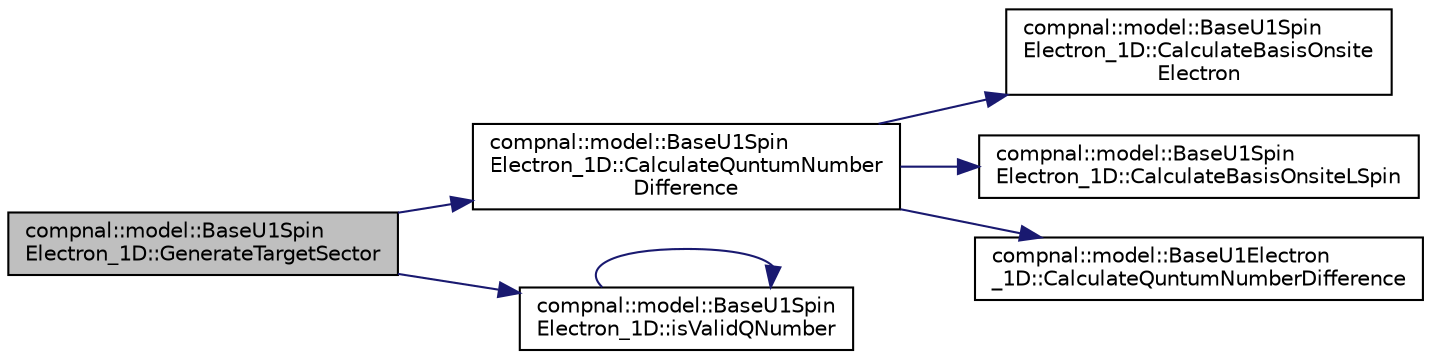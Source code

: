 digraph "compnal::model::BaseU1SpinElectron_1D::GenerateTargetSector"
{
 // INTERACTIVE_SVG=YES
 // LATEX_PDF_SIZE
  edge [fontname="Helvetica",fontsize="10",labelfontname="Helvetica",labelfontsize="10"];
  node [fontname="Helvetica",fontsize="10",shape=record];
  rankdir="LR";
  Node1 [label="compnal::model::BaseU1Spin\lElectron_1D::GenerateTargetSector",height=0.2,width=0.4,color="black", fillcolor="grey75", style="filled", fontcolor="black",tooltip="Calculate the quantum numbers of excited states that appear when calculating the correlation function..."];
  Node1 -> Node2 [color="midnightblue",fontsize="10",style="solid",fontname="Helvetica"];
  Node2 [label="compnal::model::BaseU1Spin\lElectron_1D::CalculateQuntumNumber\lDifference",height=0.2,width=0.4,color="black", fillcolor="white", style="filled",URL="$de/d75/classcompnal_1_1model_1_1_base_u1_spin_electron__1_d.html#ac2e1e7eac345e6de6d8927a702d53173",tooltip="Calculate difference of the number of total electrons and the total sz from the rows and columns in t..."];
  Node2 -> Node3 [color="midnightblue",fontsize="10",style="solid",fontname="Helvetica"];
  Node3 [label="compnal::model::BaseU1Spin\lElectron_1D::CalculateBasisOnsite\lElectron",height=0.2,width=0.4,color="black", fillcolor="white", style="filled",URL="$de/d75/classcompnal_1_1model_1_1_base_u1_spin_electron__1_d.html#a24cd17110e9bf7bfb6426f8673adb861",tooltip="Calculate onsite basis for the electrons from an onsite basis."];
  Node2 -> Node4 [color="midnightblue",fontsize="10",style="solid",fontname="Helvetica"];
  Node4 [label="compnal::model::BaseU1Spin\lElectron_1D::CalculateBasisOnsiteLSpin",height=0.2,width=0.4,color="black", fillcolor="white", style="filled",URL="$de/d75/classcompnal_1_1model_1_1_base_u1_spin_electron__1_d.html#ab394e032a5a04a56113089945f9f1573",tooltip="Calculate onsite basis for the loca spins from an onsite basis."];
  Node2 -> Node5 [color="midnightblue",fontsize="10",style="solid",fontname="Helvetica"];
  Node5 [label="compnal::model::BaseU1Electron\l_1D::CalculateQuntumNumberDifference",height=0.2,width=0.4,color="black", fillcolor="white", style="filled",URL="$d8/dc0/classcompnal_1_1model_1_1_base_u1_electron__1_d.html#a7eeaeb64c183a9be7d49d2dea7ade5ef",tooltip="Calculate difference of the number of total electrons and the total sz from the rows and columns in t..."];
  Node1 -> Node6 [color="midnightblue",fontsize="10",style="solid",fontname="Helvetica"];
  Node6 [label="compnal::model::BaseU1Spin\lElectron_1D::isValidQNumber",height=0.2,width=0.4,color="black", fillcolor="white", style="filled",URL="$de/d75/classcompnal_1_1model_1_1_base_u1_spin_electron__1_d.html#a7a6bc26a9343fa46fad1455869d78da3",tooltip="Check if there is a subspace specified by the input quantum numbers."];
  Node6 -> Node6 [color="midnightblue",fontsize="10",style="solid",fontname="Helvetica"];
}
